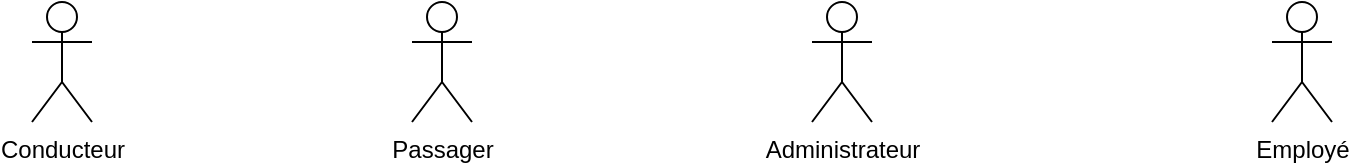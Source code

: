 <mxfile version="24.8.4">
  <diagram name="Page-1" id="Dn1sLYz72-ZO-8YqhfmL">
    <mxGraphModel dx="954" dy="639" grid="1" gridSize="10" guides="1" tooltips="1" connect="1" arrows="1" fold="1" page="1" pageScale="1" pageWidth="827" pageHeight="1169" math="0" shadow="0">
      <root>
        <mxCell id="0" />
        <mxCell id="1" parent="0" />
        <mxCell id="fqMe-osqJL0wb86WxYTY-1" value="Administrateur" style="shape=umlActor;verticalLabelPosition=bottom;verticalAlign=top;html=1;outlineConnect=0;" vertex="1" parent="1">
          <mxGeometry x="430" y="10" width="30" height="60" as="geometry" />
        </mxCell>
        <mxCell id="fqMe-osqJL0wb86WxYTY-2" value="Conducteur" style="shape=umlActor;verticalLabelPosition=bottom;verticalAlign=top;html=1;outlineConnect=0;" vertex="1" parent="1">
          <mxGeometry x="40" y="10" width="30" height="60" as="geometry" />
        </mxCell>
        <mxCell id="fqMe-osqJL0wb86WxYTY-3" value="Passager" style="shape=umlActor;verticalLabelPosition=bottom;verticalAlign=top;html=1;outlineConnect=0;" vertex="1" parent="1">
          <mxGeometry x="230" y="10" width="30" height="60" as="geometry" />
        </mxCell>
        <mxCell id="fqMe-osqJL0wb86WxYTY-4" value="Employé" style="shape=umlActor;verticalLabelPosition=bottom;verticalAlign=top;html=1;outlineConnect=0;" vertex="1" parent="1">
          <mxGeometry x="660" y="10" width="30" height="60" as="geometry" />
        </mxCell>
      </root>
    </mxGraphModel>
  </diagram>
</mxfile>
